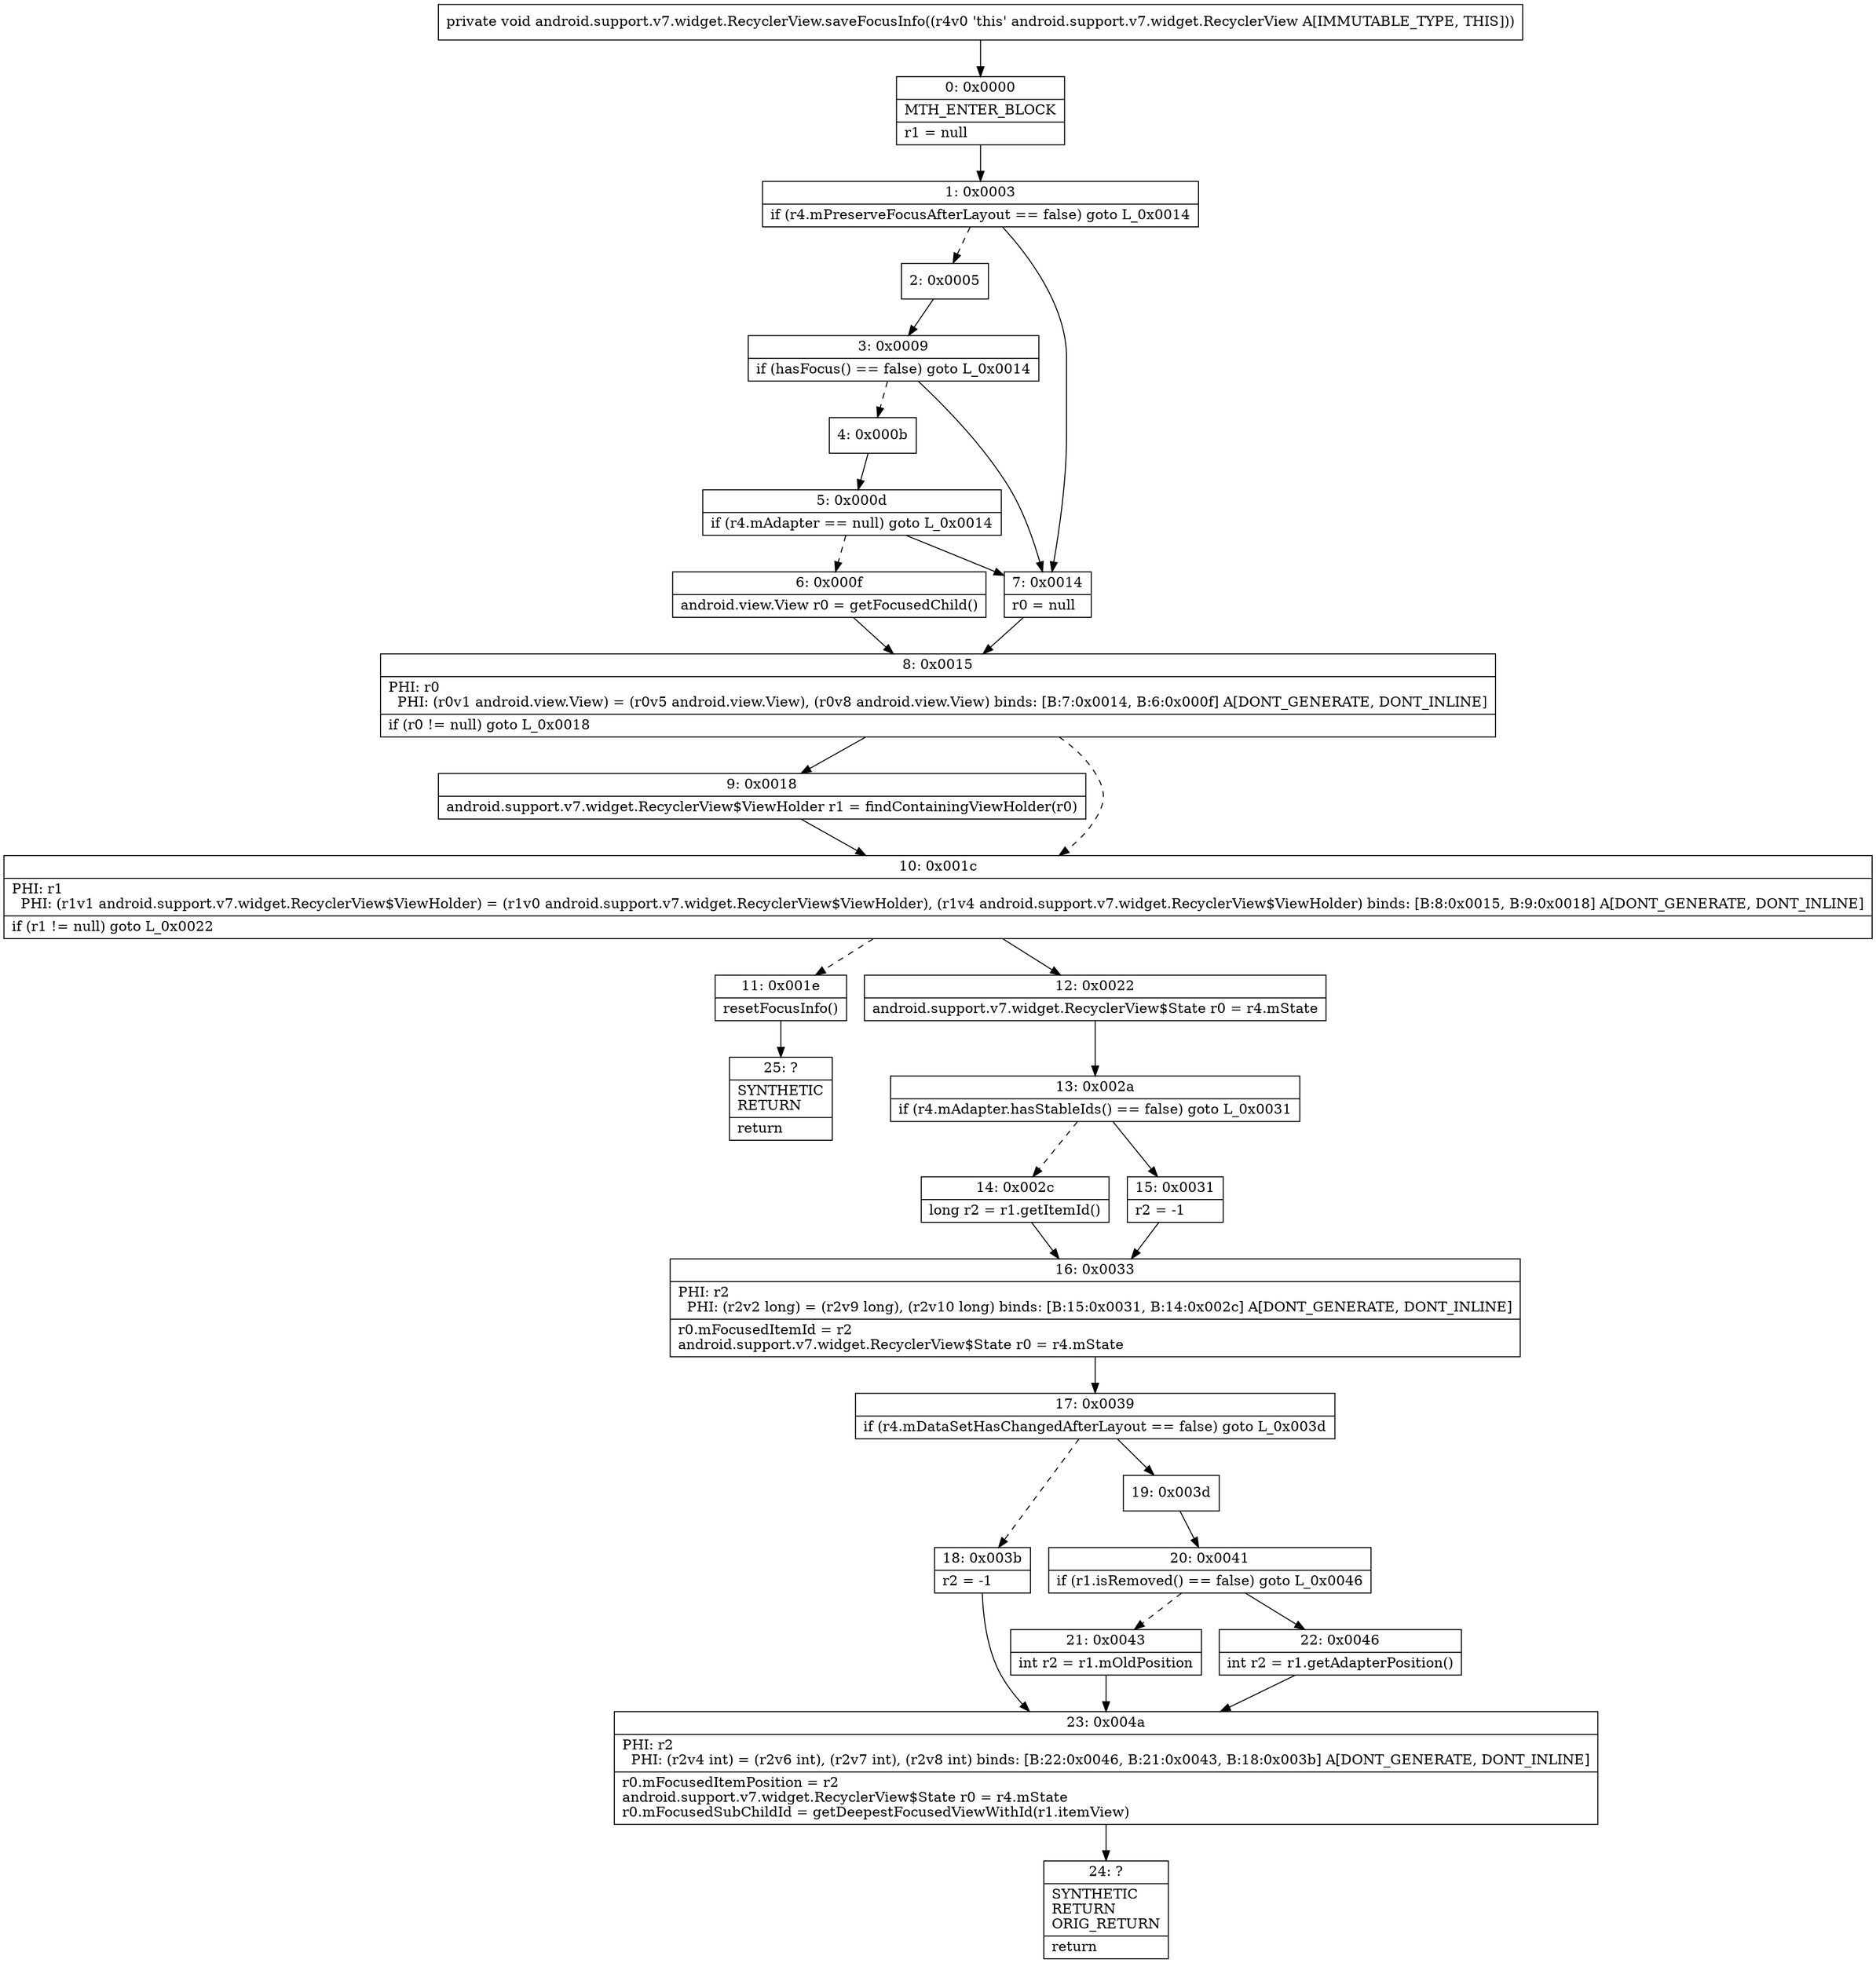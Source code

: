 digraph "CFG forandroid.support.v7.widget.RecyclerView.saveFocusInfo()V" {
Node_0 [shape=record,label="{0\:\ 0x0000|MTH_ENTER_BLOCK\l|r1 = null\l}"];
Node_1 [shape=record,label="{1\:\ 0x0003|if (r4.mPreserveFocusAfterLayout == false) goto L_0x0014\l}"];
Node_2 [shape=record,label="{2\:\ 0x0005}"];
Node_3 [shape=record,label="{3\:\ 0x0009|if (hasFocus() == false) goto L_0x0014\l}"];
Node_4 [shape=record,label="{4\:\ 0x000b}"];
Node_5 [shape=record,label="{5\:\ 0x000d|if (r4.mAdapter == null) goto L_0x0014\l}"];
Node_6 [shape=record,label="{6\:\ 0x000f|android.view.View r0 = getFocusedChild()\l}"];
Node_7 [shape=record,label="{7\:\ 0x0014|r0 = null\l}"];
Node_8 [shape=record,label="{8\:\ 0x0015|PHI: r0 \l  PHI: (r0v1 android.view.View) = (r0v5 android.view.View), (r0v8 android.view.View) binds: [B:7:0x0014, B:6:0x000f] A[DONT_GENERATE, DONT_INLINE]\l|if (r0 != null) goto L_0x0018\l}"];
Node_9 [shape=record,label="{9\:\ 0x0018|android.support.v7.widget.RecyclerView$ViewHolder r1 = findContainingViewHolder(r0)\l}"];
Node_10 [shape=record,label="{10\:\ 0x001c|PHI: r1 \l  PHI: (r1v1 android.support.v7.widget.RecyclerView$ViewHolder) = (r1v0 android.support.v7.widget.RecyclerView$ViewHolder), (r1v4 android.support.v7.widget.RecyclerView$ViewHolder) binds: [B:8:0x0015, B:9:0x0018] A[DONT_GENERATE, DONT_INLINE]\l|if (r1 != null) goto L_0x0022\l}"];
Node_11 [shape=record,label="{11\:\ 0x001e|resetFocusInfo()\l}"];
Node_12 [shape=record,label="{12\:\ 0x0022|android.support.v7.widget.RecyclerView$State r0 = r4.mState\l}"];
Node_13 [shape=record,label="{13\:\ 0x002a|if (r4.mAdapter.hasStableIds() == false) goto L_0x0031\l}"];
Node_14 [shape=record,label="{14\:\ 0x002c|long r2 = r1.getItemId()\l}"];
Node_15 [shape=record,label="{15\:\ 0x0031|r2 = \-1\l}"];
Node_16 [shape=record,label="{16\:\ 0x0033|PHI: r2 \l  PHI: (r2v2 long) = (r2v9 long), (r2v10 long) binds: [B:15:0x0031, B:14:0x002c] A[DONT_GENERATE, DONT_INLINE]\l|r0.mFocusedItemId = r2\landroid.support.v7.widget.RecyclerView$State r0 = r4.mState\l}"];
Node_17 [shape=record,label="{17\:\ 0x0039|if (r4.mDataSetHasChangedAfterLayout == false) goto L_0x003d\l}"];
Node_18 [shape=record,label="{18\:\ 0x003b|r2 = \-1\l}"];
Node_19 [shape=record,label="{19\:\ 0x003d}"];
Node_20 [shape=record,label="{20\:\ 0x0041|if (r1.isRemoved() == false) goto L_0x0046\l}"];
Node_21 [shape=record,label="{21\:\ 0x0043|int r2 = r1.mOldPosition\l}"];
Node_22 [shape=record,label="{22\:\ 0x0046|int r2 = r1.getAdapterPosition()\l}"];
Node_23 [shape=record,label="{23\:\ 0x004a|PHI: r2 \l  PHI: (r2v4 int) = (r2v6 int), (r2v7 int), (r2v8 int) binds: [B:22:0x0046, B:21:0x0043, B:18:0x003b] A[DONT_GENERATE, DONT_INLINE]\l|r0.mFocusedItemPosition = r2\landroid.support.v7.widget.RecyclerView$State r0 = r4.mState\lr0.mFocusedSubChildId = getDeepestFocusedViewWithId(r1.itemView)\l}"];
Node_24 [shape=record,label="{24\:\ ?|SYNTHETIC\lRETURN\lORIG_RETURN\l|return\l}"];
Node_25 [shape=record,label="{25\:\ ?|SYNTHETIC\lRETURN\l|return\l}"];
MethodNode[shape=record,label="{private void android.support.v7.widget.RecyclerView.saveFocusInfo((r4v0 'this' android.support.v7.widget.RecyclerView A[IMMUTABLE_TYPE, THIS])) }"];
MethodNode -> Node_0;
Node_0 -> Node_1;
Node_1 -> Node_2[style=dashed];
Node_1 -> Node_7;
Node_2 -> Node_3;
Node_3 -> Node_4[style=dashed];
Node_3 -> Node_7;
Node_4 -> Node_5;
Node_5 -> Node_6[style=dashed];
Node_5 -> Node_7;
Node_6 -> Node_8;
Node_7 -> Node_8;
Node_8 -> Node_9;
Node_8 -> Node_10[style=dashed];
Node_9 -> Node_10;
Node_10 -> Node_11[style=dashed];
Node_10 -> Node_12;
Node_11 -> Node_25;
Node_12 -> Node_13;
Node_13 -> Node_14[style=dashed];
Node_13 -> Node_15;
Node_14 -> Node_16;
Node_15 -> Node_16;
Node_16 -> Node_17;
Node_17 -> Node_18[style=dashed];
Node_17 -> Node_19;
Node_18 -> Node_23;
Node_19 -> Node_20;
Node_20 -> Node_21[style=dashed];
Node_20 -> Node_22;
Node_21 -> Node_23;
Node_22 -> Node_23;
Node_23 -> Node_24;
}

